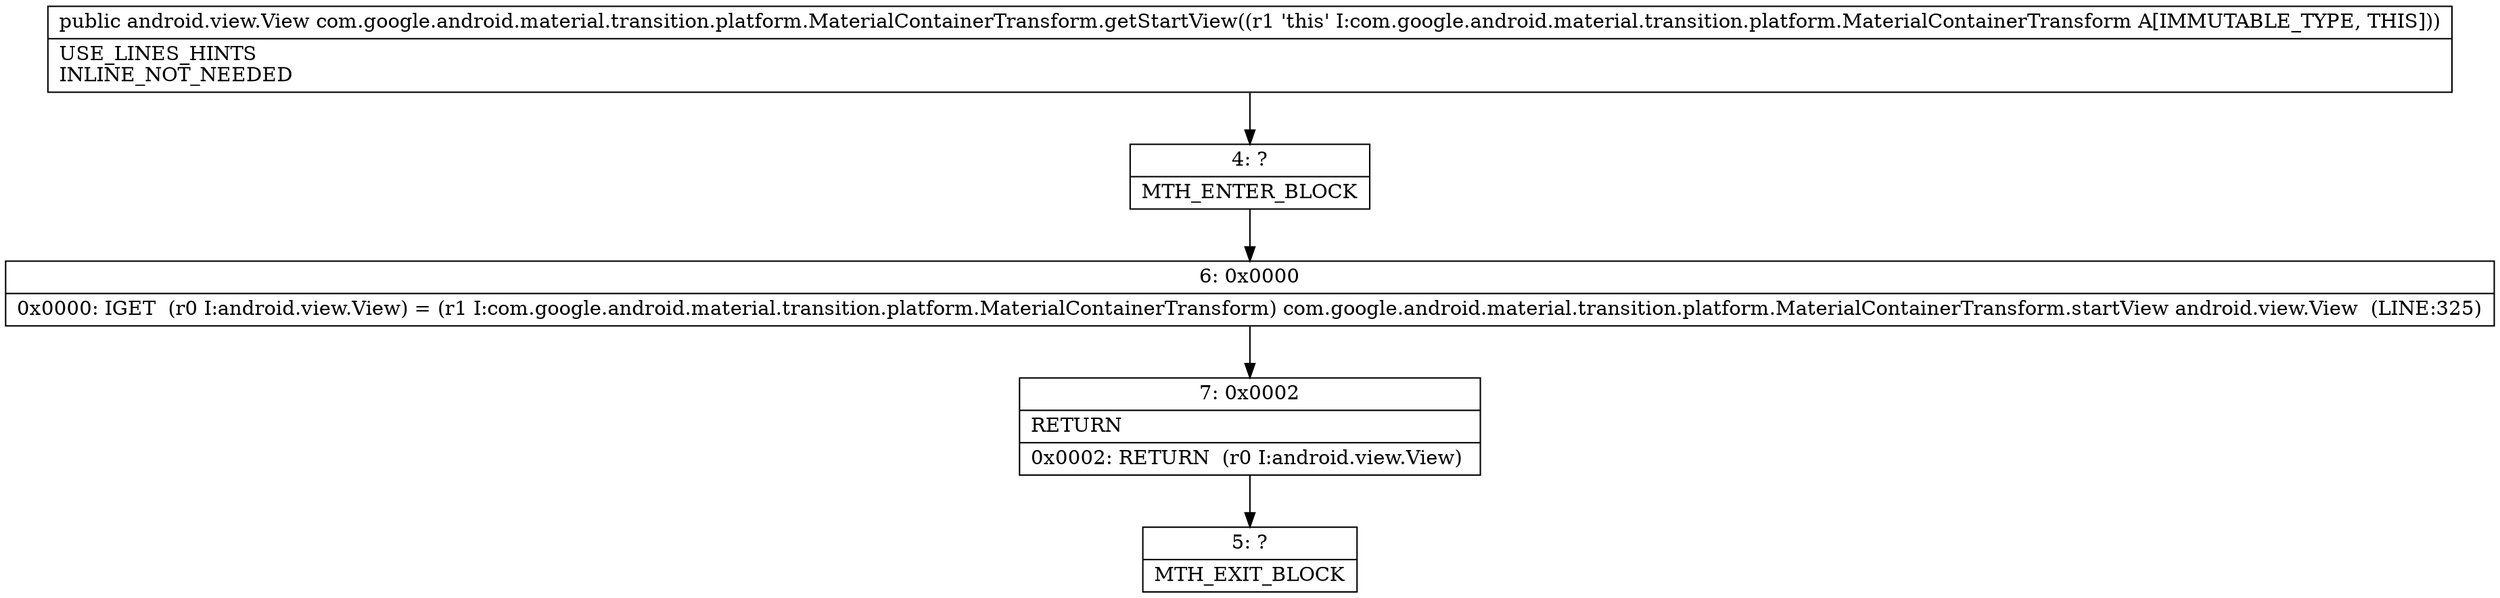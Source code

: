 digraph "CFG forcom.google.android.material.transition.platform.MaterialContainerTransform.getStartView()Landroid\/view\/View;" {
Node_4 [shape=record,label="{4\:\ ?|MTH_ENTER_BLOCK\l}"];
Node_6 [shape=record,label="{6\:\ 0x0000|0x0000: IGET  (r0 I:android.view.View) = (r1 I:com.google.android.material.transition.platform.MaterialContainerTransform) com.google.android.material.transition.platform.MaterialContainerTransform.startView android.view.View  (LINE:325)\l}"];
Node_7 [shape=record,label="{7\:\ 0x0002|RETURN\l|0x0002: RETURN  (r0 I:android.view.View) \l}"];
Node_5 [shape=record,label="{5\:\ ?|MTH_EXIT_BLOCK\l}"];
MethodNode[shape=record,label="{public android.view.View com.google.android.material.transition.platform.MaterialContainerTransform.getStartView((r1 'this' I:com.google.android.material.transition.platform.MaterialContainerTransform A[IMMUTABLE_TYPE, THIS]))  | USE_LINES_HINTS\lINLINE_NOT_NEEDED\l}"];
MethodNode -> Node_4;Node_4 -> Node_6;
Node_6 -> Node_7;
Node_7 -> Node_5;
}

